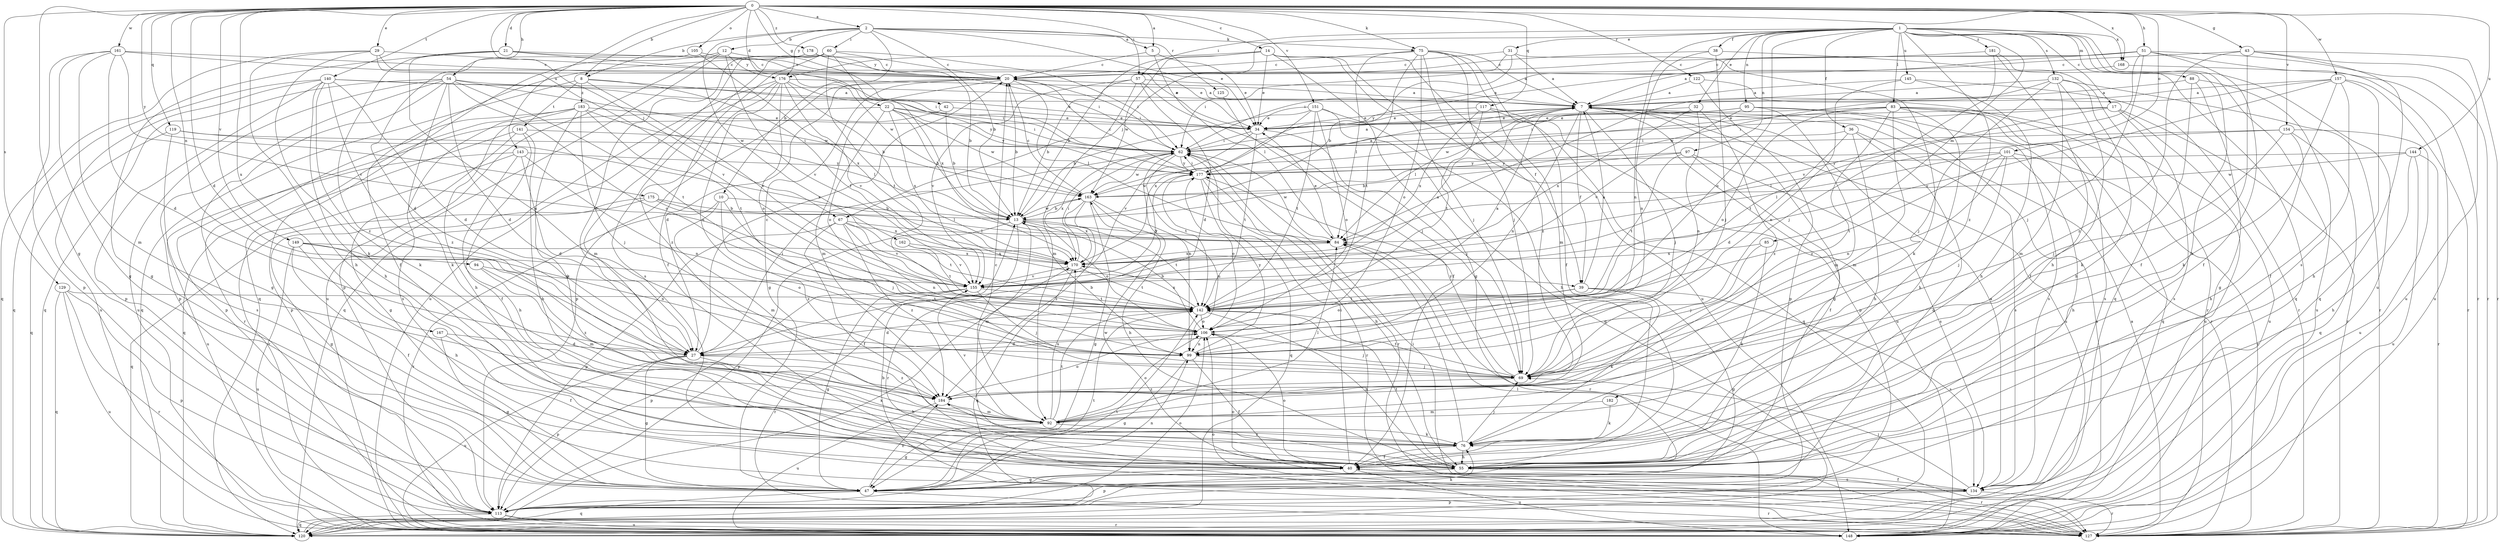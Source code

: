 strict digraph  {
0;
1;
2;
5;
7;
8;
10;
12;
13;
14;
17;
20;
21;
22;
27;
29;
31;
32;
34;
36;
38;
39;
40;
42;
43;
47;
51;
54;
55;
57;
60;
62;
67;
69;
75;
76;
83;
84;
85;
88;
92;
94;
95;
97;
99;
101;
105;
106;
113;
117;
119;
120;
122;
125;
127;
129;
132;
134;
140;
141;
142;
143;
144;
145;
148;
149;
151;
154;
155;
157;
161;
162;
163;
167;
168;
170;
175;
176;
177;
178;
181;
182;
183;
184;
0 -> 2  [label=a];
0 -> 5  [label=a];
0 -> 8  [label=b];
0 -> 14  [label=c];
0 -> 21  [label=d];
0 -> 22  [label=d];
0 -> 27  [label=d];
0 -> 29  [label=e];
0 -> 42  [label=g];
0 -> 43  [label=g];
0 -> 47  [label=g];
0 -> 51  [label=h];
0 -> 54  [label=h];
0 -> 57  [label=i];
0 -> 67  [label=j];
0 -> 75  [label=k];
0 -> 94  [label=n];
0 -> 101  [label=o];
0 -> 105  [label=o];
0 -> 117  [label=q];
0 -> 119  [label=q];
0 -> 122  [label=r];
0 -> 129  [label=s];
0 -> 140  [label=t];
0 -> 143  [label=u];
0 -> 144  [label=u];
0 -> 149  [label=v];
0 -> 151  [label=v];
0 -> 154  [label=v];
0 -> 157  [label=w];
0 -> 161  [label=w];
0 -> 167  [label=x];
0 -> 168  [label=x];
0 -> 175  [label=y];
0 -> 178  [label=z];
1 -> 17  [label=c];
1 -> 31  [label=e];
1 -> 32  [label=e];
1 -> 36  [label=f];
1 -> 38  [label=f];
1 -> 55  [label=h];
1 -> 57  [label=i];
1 -> 67  [label=j];
1 -> 83  [label=l];
1 -> 85  [label=m];
1 -> 88  [label=m];
1 -> 95  [label=n];
1 -> 97  [label=n];
1 -> 99  [label=n];
1 -> 106  [label=o];
1 -> 132  [label=s];
1 -> 134  [label=s];
1 -> 145  [label=u];
1 -> 148  [label=u];
1 -> 168  [label=x];
1 -> 181  [label=z];
1 -> 182  [label=z];
2 -> 5  [label=a];
2 -> 8  [label=b];
2 -> 10  [label=b];
2 -> 12  [label=b];
2 -> 13  [label=b];
2 -> 34  [label=e];
2 -> 60  [label=i];
2 -> 75  [label=k];
2 -> 125  [label=r];
2 -> 162  [label=w];
2 -> 176  [label=y];
5 -> 20  [label=c];
5 -> 34  [label=e];
5 -> 84  [label=l];
7 -> 34  [label=e];
7 -> 39  [label=f];
7 -> 47  [label=g];
7 -> 69  [label=j];
7 -> 84  [label=l];
7 -> 99  [label=n];
7 -> 113  [label=p];
7 -> 148  [label=u];
8 -> 39  [label=f];
8 -> 62  [label=i];
8 -> 120  [label=q];
8 -> 141  [label=t];
8 -> 155  [label=v];
8 -> 183  [label=z];
10 -> 13  [label=b];
10 -> 69  [label=j];
10 -> 92  [label=m];
10 -> 127  [label=r];
10 -> 184  [label=z];
12 -> 34  [label=e];
12 -> 113  [label=p];
12 -> 120  [label=q];
12 -> 148  [label=u];
12 -> 155  [label=v];
12 -> 176  [label=y];
13 -> 84  [label=l];
13 -> 92  [label=m];
13 -> 106  [label=o];
13 -> 113  [label=p];
13 -> 127  [label=r];
13 -> 142  [label=t];
13 -> 163  [label=w];
14 -> 13  [label=b];
14 -> 34  [label=e];
14 -> 39  [label=f];
14 -> 47  [label=g];
14 -> 69  [label=j];
14 -> 148  [label=u];
14 -> 163  [label=w];
14 -> 176  [label=y];
17 -> 34  [label=e];
17 -> 62  [label=i];
17 -> 127  [label=r];
17 -> 134  [label=s];
17 -> 142  [label=t];
17 -> 148  [label=u];
20 -> 7  [label=a];
20 -> 13  [label=b];
20 -> 27  [label=d];
20 -> 47  [label=g];
20 -> 62  [label=i];
20 -> 84  [label=l];
20 -> 92  [label=m];
20 -> 113  [label=p];
21 -> 20  [label=c];
21 -> 34  [label=e];
21 -> 47  [label=g];
21 -> 62  [label=i];
21 -> 99  [label=n];
21 -> 184  [label=z];
22 -> 13  [label=b];
22 -> 34  [label=e];
22 -> 55  [label=h];
22 -> 62  [label=i];
22 -> 106  [label=o];
22 -> 163  [label=w];
22 -> 170  [label=x];
22 -> 177  [label=y];
27 -> 20  [label=c];
27 -> 47  [label=g];
27 -> 55  [label=h];
27 -> 62  [label=i];
27 -> 113  [label=p];
27 -> 148  [label=u];
27 -> 184  [label=z];
29 -> 20  [label=c];
29 -> 55  [label=h];
29 -> 62  [label=i];
29 -> 76  [label=k];
29 -> 120  [label=q];
29 -> 155  [label=v];
31 -> 7  [label=a];
31 -> 13  [label=b];
31 -> 20  [label=c];
31 -> 62  [label=i];
31 -> 76  [label=k];
32 -> 34  [label=e];
32 -> 99  [label=n];
32 -> 170  [label=x];
32 -> 184  [label=z];
34 -> 62  [label=i];
34 -> 69  [label=j];
34 -> 142  [label=t];
34 -> 155  [label=v];
36 -> 27  [label=d];
36 -> 47  [label=g];
36 -> 55  [label=h];
36 -> 62  [label=i];
36 -> 134  [label=s];
38 -> 20  [label=c];
38 -> 69  [label=j];
38 -> 99  [label=n];
38 -> 120  [label=q];
39 -> 7  [label=a];
39 -> 47  [label=g];
39 -> 76  [label=k];
39 -> 106  [label=o];
39 -> 134  [label=s];
39 -> 142  [label=t];
40 -> 47  [label=g];
40 -> 62  [label=i];
40 -> 106  [label=o];
40 -> 134  [label=s];
40 -> 148  [label=u];
40 -> 163  [label=w];
42 -> 13  [label=b];
42 -> 34  [label=e];
42 -> 113  [label=p];
43 -> 20  [label=c];
43 -> 40  [label=f];
43 -> 120  [label=q];
43 -> 127  [label=r];
43 -> 148  [label=u];
43 -> 184  [label=z];
47 -> 99  [label=n];
47 -> 120  [label=q];
47 -> 127  [label=r];
47 -> 142  [label=t];
47 -> 184  [label=z];
51 -> 7  [label=a];
51 -> 20  [label=c];
51 -> 40  [label=f];
51 -> 62  [label=i];
51 -> 69  [label=j];
51 -> 127  [label=r];
51 -> 148  [label=u];
51 -> 155  [label=v];
54 -> 7  [label=a];
54 -> 27  [label=d];
54 -> 47  [label=g];
54 -> 76  [label=k];
54 -> 106  [label=o];
54 -> 113  [label=p];
54 -> 120  [label=q];
54 -> 142  [label=t];
54 -> 148  [label=u];
54 -> 163  [label=w];
55 -> 113  [label=p];
55 -> 127  [label=r];
55 -> 142  [label=t];
55 -> 184  [label=z];
57 -> 7  [label=a];
57 -> 13  [label=b];
57 -> 27  [label=d];
57 -> 69  [label=j];
57 -> 92  [label=m];
57 -> 155  [label=v];
60 -> 20  [label=c];
60 -> 27  [label=d];
60 -> 40  [label=f];
60 -> 62  [label=i];
60 -> 134  [label=s];
60 -> 142  [label=t];
60 -> 148  [label=u];
60 -> 170  [label=x];
62 -> 7  [label=a];
62 -> 99  [label=n];
62 -> 127  [label=r];
62 -> 142  [label=t];
62 -> 163  [label=w];
62 -> 170  [label=x];
62 -> 177  [label=y];
67 -> 40  [label=f];
67 -> 84  [label=l];
67 -> 99  [label=n];
67 -> 113  [label=p];
67 -> 142  [label=t];
67 -> 155  [label=v];
67 -> 184  [label=z];
69 -> 142  [label=t];
69 -> 177  [label=y];
69 -> 184  [label=z];
75 -> 7  [label=a];
75 -> 20  [label=c];
75 -> 40  [label=f];
75 -> 69  [label=j];
75 -> 84  [label=l];
75 -> 92  [label=m];
75 -> 106  [label=o];
75 -> 142  [label=t];
75 -> 184  [label=z];
76 -> 20  [label=c];
76 -> 40  [label=f];
76 -> 55  [label=h];
76 -> 69  [label=j];
76 -> 84  [label=l];
83 -> 34  [label=e];
83 -> 55  [label=h];
83 -> 92  [label=m];
83 -> 106  [label=o];
83 -> 120  [label=q];
83 -> 134  [label=s];
83 -> 148  [label=u];
83 -> 163  [label=w];
83 -> 184  [label=z];
84 -> 34  [label=e];
84 -> 62  [label=w];
84 -> 127  [label=r];
84 -> 170  [label=x];
85 -> 69  [label=j];
85 -> 76  [label=k];
85 -> 170  [label=x];
88 -> 7  [label=a];
88 -> 47  [label=g];
88 -> 76  [label=k];
88 -> 148  [label=u];
92 -> 47  [label=g];
92 -> 76  [label=k];
92 -> 84  [label=l];
92 -> 106  [label=o];
92 -> 142  [label=t];
92 -> 155  [label=v];
92 -> 170  [label=x];
94 -> 92  [label=m];
94 -> 155  [label=v];
94 -> 184  [label=z];
95 -> 34  [label=e];
95 -> 62  [label=i];
95 -> 92  [label=m];
95 -> 127  [label=r];
95 -> 134  [label=s];
95 -> 155  [label=v];
97 -> 13  [label=b];
97 -> 40  [label=f];
97 -> 134  [label=s];
97 -> 142  [label=t];
97 -> 177  [label=y];
99 -> 13  [label=b];
99 -> 40  [label=f];
99 -> 47  [label=g];
99 -> 69  [label=j];
99 -> 177  [label=y];
101 -> 55  [label=h];
101 -> 69  [label=j];
101 -> 84  [label=l];
101 -> 99  [label=n];
101 -> 127  [label=r];
101 -> 142  [label=t];
101 -> 177  [label=y];
105 -> 20  [label=c];
105 -> 27  [label=d];
105 -> 170  [label=x];
106 -> 13  [label=b];
106 -> 27  [label=d];
106 -> 69  [label=j];
106 -> 99  [label=n];
113 -> 76  [label=k];
113 -> 106  [label=o];
113 -> 120  [label=q];
113 -> 127  [label=r];
113 -> 142  [label=t];
113 -> 148  [label=u];
117 -> 34  [label=e];
117 -> 120  [label=q];
117 -> 142  [label=t];
117 -> 148  [label=u];
117 -> 170  [label=x];
119 -> 62  [label=i];
119 -> 120  [label=q];
119 -> 134  [label=s];
119 -> 170  [label=x];
120 -> 170  [label=x];
122 -> 7  [label=a];
122 -> 113  [label=p];
122 -> 127  [label=r];
125 -> 40  [label=f];
127 -> 7  [label=a];
127 -> 13  [label=b];
127 -> 62  [label=i];
127 -> 106  [label=o];
129 -> 113  [label=p];
129 -> 120  [label=q];
129 -> 127  [label=r];
129 -> 142  [label=t];
129 -> 148  [label=u];
132 -> 7  [label=a];
132 -> 40  [label=f];
132 -> 55  [label=h];
132 -> 69  [label=j];
132 -> 84  [label=l];
132 -> 92  [label=m];
132 -> 127  [label=r];
134 -> 7  [label=a];
134 -> 40  [label=f];
134 -> 69  [label=j];
134 -> 106  [label=o];
134 -> 113  [label=p];
134 -> 127  [label=r];
140 -> 7  [label=a];
140 -> 27  [label=d];
140 -> 34  [label=e];
140 -> 55  [label=h];
140 -> 76  [label=k];
140 -> 113  [label=p];
140 -> 120  [label=q];
140 -> 148  [label=u];
140 -> 184  [label=z];
141 -> 40  [label=f];
141 -> 47  [label=g];
141 -> 55  [label=h];
141 -> 62  [label=i];
141 -> 120  [label=q];
142 -> 7  [label=a];
142 -> 27  [label=d];
142 -> 55  [label=h];
142 -> 106  [label=o];
142 -> 170  [label=x];
143 -> 27  [label=d];
143 -> 55  [label=h];
143 -> 99  [label=n];
143 -> 127  [label=r];
143 -> 148  [label=u];
143 -> 177  [label=y];
144 -> 55  [label=h];
144 -> 127  [label=r];
144 -> 148  [label=u];
144 -> 163  [label=w];
144 -> 177  [label=y];
145 -> 7  [label=a];
145 -> 55  [label=h];
145 -> 99  [label=n];
145 -> 127  [label=r];
148 -> 7  [label=a];
148 -> 84  [label=l];
149 -> 40  [label=f];
149 -> 55  [label=h];
149 -> 99  [label=n];
149 -> 106  [label=o];
149 -> 148  [label=u];
149 -> 170  [label=x];
151 -> 13  [label=b];
151 -> 34  [label=e];
151 -> 55  [label=h];
151 -> 106  [label=o];
151 -> 120  [label=q];
151 -> 142  [label=t];
151 -> 170  [label=x];
154 -> 55  [label=h];
154 -> 62  [label=i];
154 -> 69  [label=j];
154 -> 84  [label=l];
154 -> 120  [label=q];
154 -> 148  [label=u];
155 -> 7  [label=a];
155 -> 47  [label=g];
155 -> 69  [label=j];
155 -> 113  [label=p];
155 -> 127  [label=r];
155 -> 142  [label=t];
155 -> 177  [label=y];
157 -> 7  [label=a];
157 -> 40  [label=f];
157 -> 55  [label=h];
157 -> 76  [label=k];
157 -> 127  [label=r];
157 -> 155  [label=v];
157 -> 163  [label=w];
161 -> 20  [label=c];
161 -> 27  [label=d];
161 -> 47  [label=g];
161 -> 92  [label=m];
161 -> 113  [label=p];
161 -> 155  [label=v];
161 -> 163  [label=w];
162 -> 142  [label=t];
162 -> 155  [label=v];
162 -> 170  [label=x];
163 -> 13  [label=b];
163 -> 20  [label=c];
163 -> 47  [label=g];
163 -> 55  [label=h];
163 -> 99  [label=n];
163 -> 170  [label=x];
163 -> 184  [label=z];
167 -> 27  [label=d];
167 -> 40  [label=f];
167 -> 47  [label=g];
168 -> 127  [label=r];
168 -> 177  [label=y];
170 -> 62  [label=i];
170 -> 120  [label=q];
170 -> 142  [label=t];
170 -> 155  [label=v];
175 -> 13  [label=b];
175 -> 47  [label=g];
175 -> 84  [label=l];
175 -> 120  [label=q];
175 -> 170  [label=x];
176 -> 7  [label=a];
176 -> 13  [label=b];
176 -> 92  [label=m];
176 -> 99  [label=n];
176 -> 106  [label=o];
176 -> 120  [label=q];
176 -> 155  [label=v];
176 -> 177  [label=y];
176 -> 184  [label=z];
177 -> 7  [label=a];
177 -> 20  [label=c];
177 -> 55  [label=h];
177 -> 62  [label=i];
177 -> 106  [label=o];
177 -> 120  [label=q];
177 -> 127  [label=r];
177 -> 163  [label=w];
178 -> 13  [label=b];
178 -> 20  [label=c];
178 -> 40  [label=f];
181 -> 20  [label=c];
181 -> 55  [label=h];
181 -> 69  [label=j];
181 -> 120  [label=q];
182 -> 76  [label=k];
182 -> 92  [label=m];
183 -> 34  [label=e];
183 -> 69  [label=j];
183 -> 76  [label=k];
183 -> 84  [label=l];
183 -> 113  [label=p];
183 -> 127  [label=r];
183 -> 134  [label=s];
183 -> 142  [label=t];
184 -> 92  [label=m];
184 -> 106  [label=o];
184 -> 148  [label=u];
}
